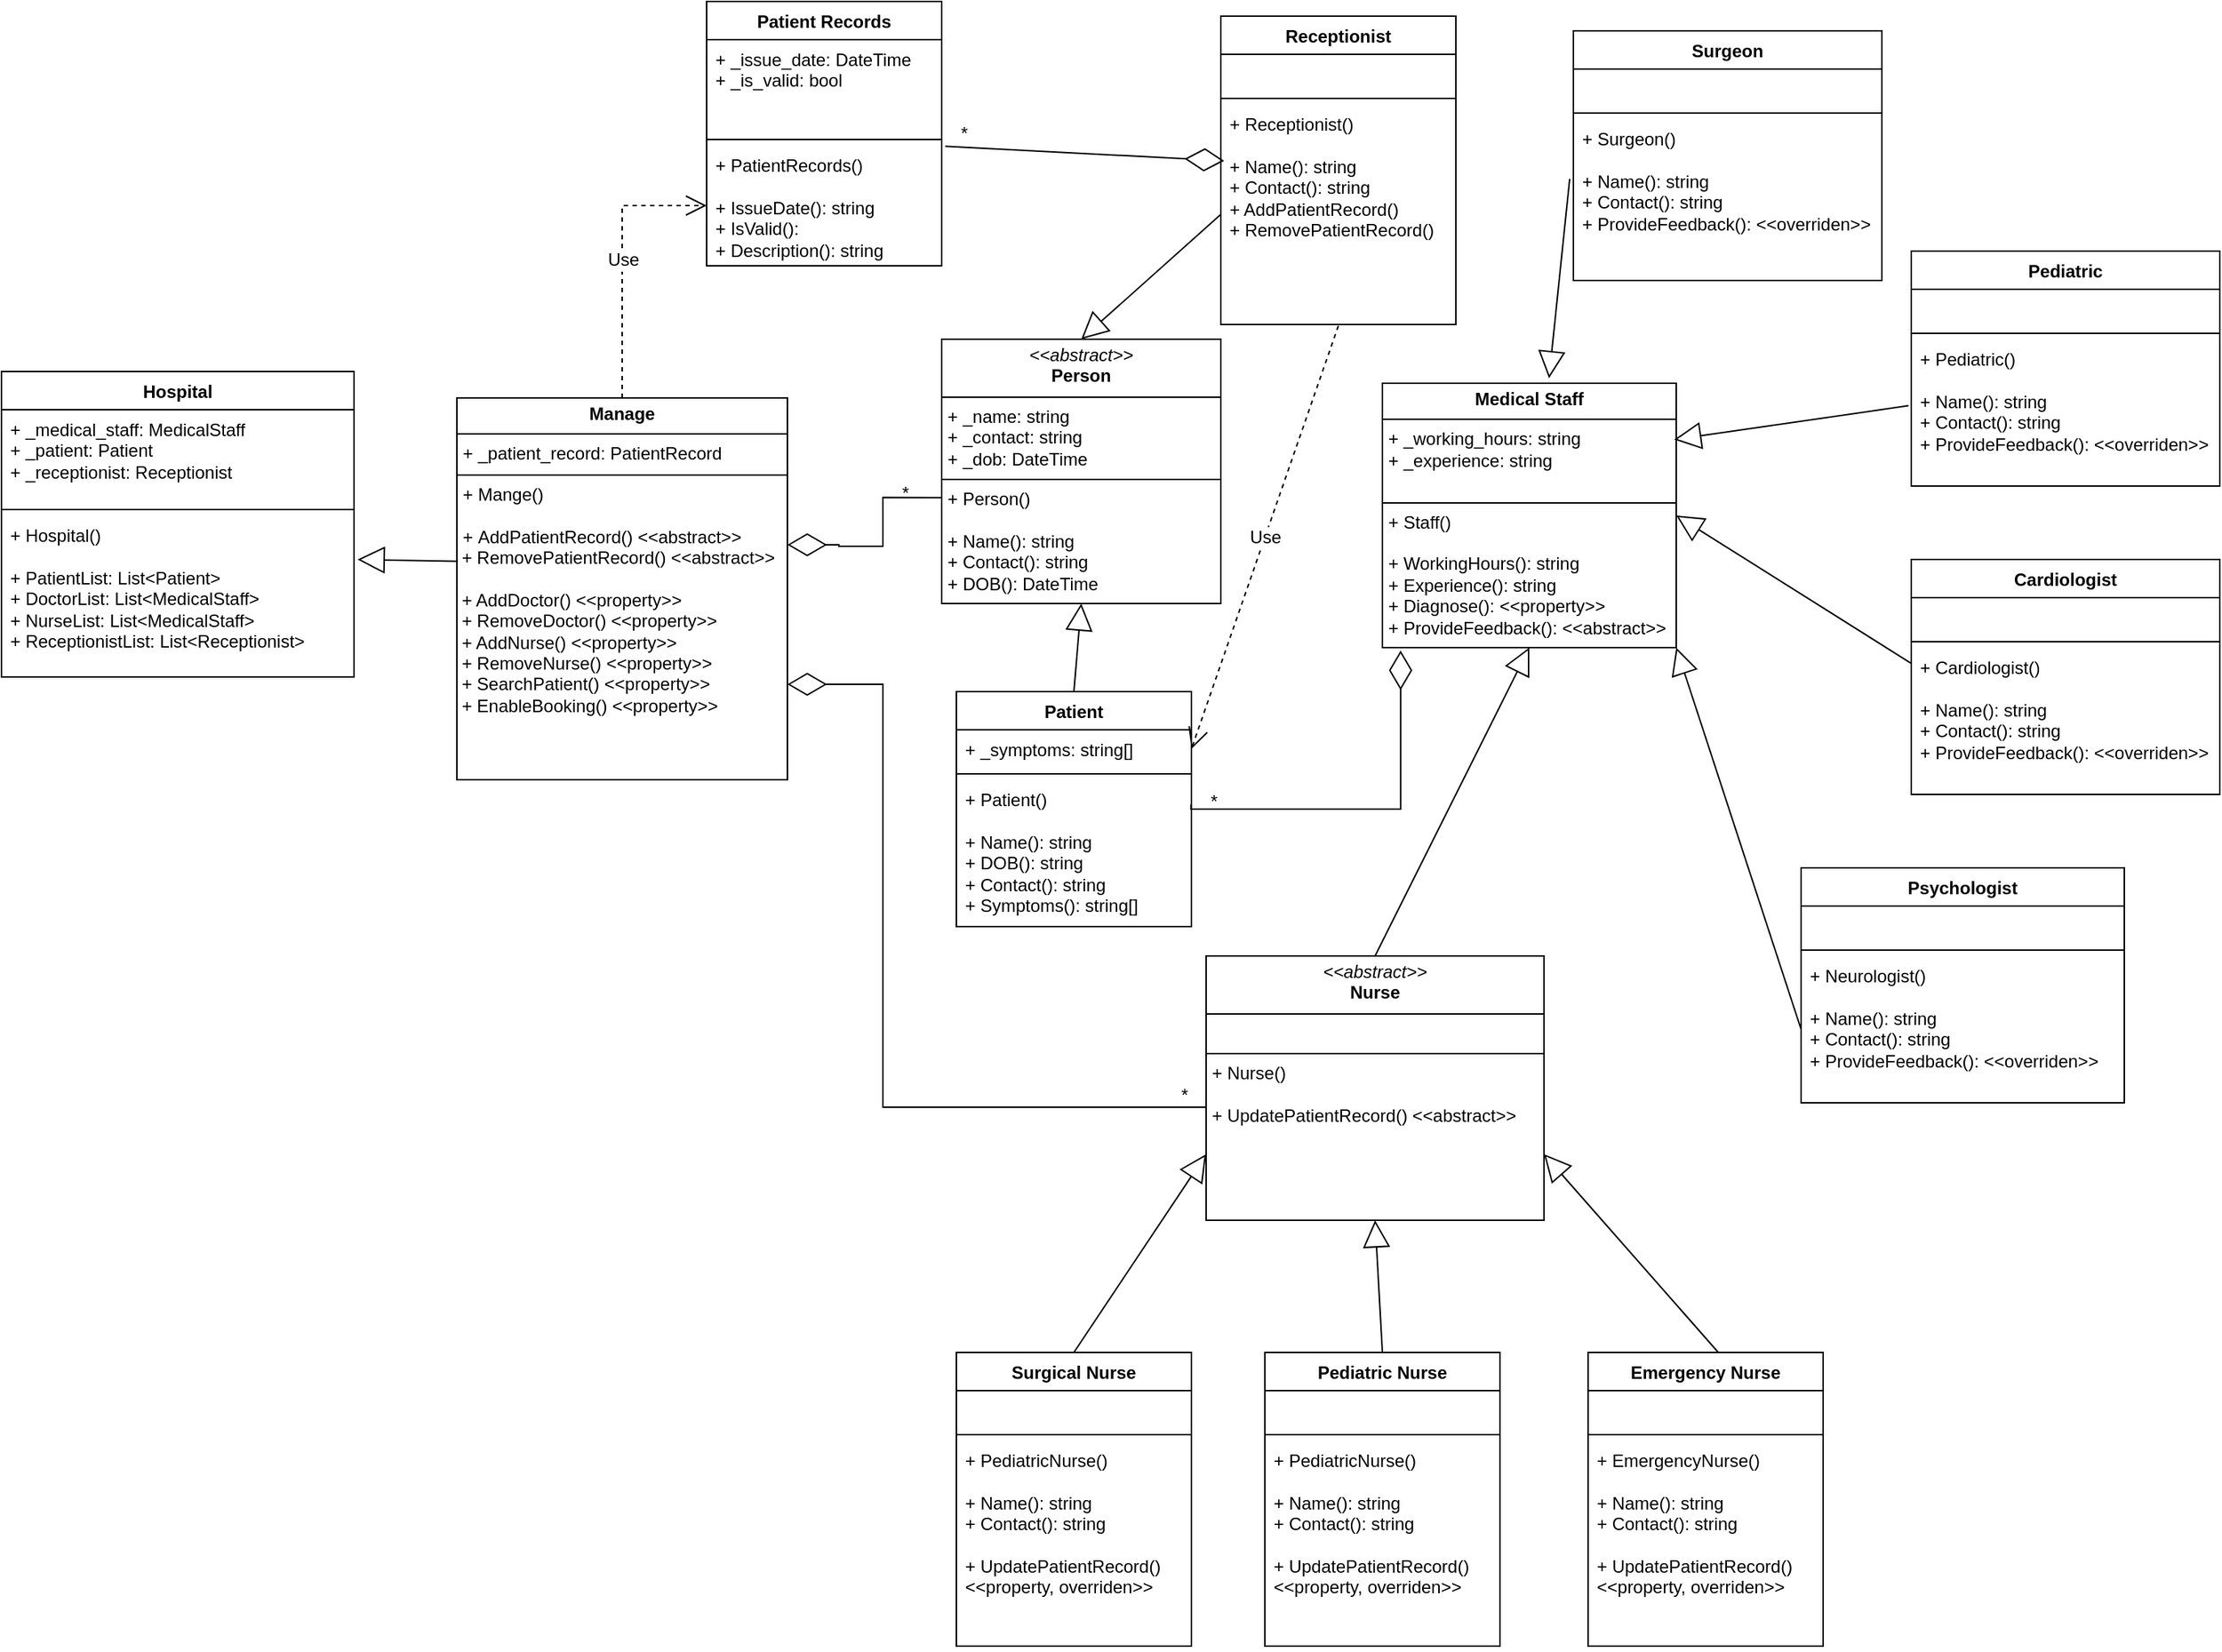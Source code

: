 <mxfile version="24.7.16">
  <diagram name="Page-1" id="nbv5a4ZadEdYSyP0BW78">
    <mxGraphModel dx="1313" dy="745" grid="1" gridSize="10" guides="1" tooltips="1" connect="1" arrows="1" fold="1" page="1" pageScale="1" pageWidth="850" pageHeight="1100" math="0" shadow="0">
      <root>
        <mxCell id="0" />
        <mxCell id="1" parent="0" />
        <mxCell id="kNnIyhSNZJ5QO92yVe2D-15" value="Hospital&lt;div&gt;&lt;br&gt;&lt;/div&gt;" style="swimlane;fontStyle=1;align=center;verticalAlign=top;childLayout=stackLayout;horizontal=1;startSize=26;horizontalStack=0;resizeParent=1;resizeParentMax=0;resizeLast=0;collapsible=1;marginBottom=0;whiteSpace=wrap;html=1;" parent="1" vertex="1">
          <mxGeometry x="50" y="252" width="240" height="208" as="geometry" />
        </mxCell>
        <mxCell id="kNnIyhSNZJ5QO92yVe2D-16" value="+ _medical_staff: MedicalStaff&lt;div&gt;+ _patient: Patient&lt;/div&gt;&lt;div&gt;+ _receptionist: Receptionist&lt;/div&gt;" style="text;strokeColor=none;fillColor=none;align=left;verticalAlign=top;spacingLeft=4;spacingRight=4;overflow=hidden;rotatable=0;points=[[0,0.5],[1,0.5]];portConstraint=eastwest;whiteSpace=wrap;html=1;" parent="kNnIyhSNZJ5QO92yVe2D-15" vertex="1">
          <mxGeometry y="26" width="240" height="64" as="geometry" />
        </mxCell>
        <mxCell id="kNnIyhSNZJ5QO92yVe2D-17" value="" style="line;strokeWidth=1;fillColor=none;align=left;verticalAlign=middle;spacingTop=-1;spacingLeft=3;spacingRight=3;rotatable=0;labelPosition=right;points=[];portConstraint=eastwest;strokeColor=inherit;" parent="kNnIyhSNZJ5QO92yVe2D-15" vertex="1">
          <mxGeometry y="90" width="240" height="8" as="geometry" />
        </mxCell>
        <mxCell id="kNnIyhSNZJ5QO92yVe2D-18" value="+ Hospital()&lt;div&gt;&lt;br&gt;&lt;/div&gt;&lt;div&gt;+ PatientList: List&amp;lt;Patient&amp;gt;&lt;/div&gt;&lt;div&gt;+ DoctorList: List&amp;lt;&lt;span style=&quot;background-color: initial;&quot;&gt;MedicalStaff&lt;/span&gt;&lt;span style=&quot;background-color: initial;&quot;&gt;&amp;gt;&lt;/span&gt;&lt;/div&gt;&lt;div&gt;+ NurseList: List&amp;lt;&lt;span style=&quot;background-color: initial;&quot;&gt;MedicalStaff&lt;/span&gt;&lt;span style=&quot;background-color: initial;&quot;&gt;&amp;gt;&lt;/span&gt;&lt;/div&gt;&lt;div&gt;+ ReceptionistList: List&amp;lt;Receptionist&amp;gt;&lt;/div&gt;&lt;div&gt;&lt;br&gt;&lt;/div&gt;" style="text;strokeColor=none;fillColor=none;align=left;verticalAlign=top;spacingLeft=4;spacingRight=4;overflow=hidden;rotatable=0;points=[[0,0.5],[1,0.5]];portConstraint=eastwest;whiteSpace=wrap;html=1;" parent="kNnIyhSNZJ5QO92yVe2D-15" vertex="1">
          <mxGeometry y="98" width="240" height="110" as="geometry" />
        </mxCell>
        <mxCell id="kNnIyhSNZJ5QO92yVe2D-19" value="Patient" style="swimlane;fontStyle=1;align=center;verticalAlign=top;childLayout=stackLayout;horizontal=1;startSize=26;horizontalStack=0;resizeParent=1;resizeParentMax=0;resizeLast=0;collapsible=1;marginBottom=0;whiteSpace=wrap;html=1;" parent="1" vertex="1">
          <mxGeometry x="700" y="470" width="160" height="160" as="geometry" />
        </mxCell>
        <mxCell id="kNnIyhSNZJ5QO92yVe2D-20" value="+ _symptoms: string[]" style="text;strokeColor=none;fillColor=none;align=left;verticalAlign=top;spacingLeft=4;spacingRight=4;overflow=hidden;rotatable=0;points=[[0,0.5],[1,0.5]];portConstraint=eastwest;whiteSpace=wrap;html=1;" parent="kNnIyhSNZJ5QO92yVe2D-19" vertex="1">
          <mxGeometry y="26" width="160" height="26" as="geometry" />
        </mxCell>
        <mxCell id="kNnIyhSNZJ5QO92yVe2D-21" value="" style="line;strokeWidth=1;fillColor=none;align=left;verticalAlign=middle;spacingTop=-1;spacingLeft=3;spacingRight=3;rotatable=0;labelPosition=right;points=[];portConstraint=eastwest;strokeColor=inherit;" parent="kNnIyhSNZJ5QO92yVe2D-19" vertex="1">
          <mxGeometry y="52" width="160" height="8" as="geometry" />
        </mxCell>
        <mxCell id="kNnIyhSNZJ5QO92yVe2D-22" value="+ Patient()&lt;div&gt;&lt;br&gt;&lt;/div&gt;&lt;div&gt;+ Name(): string&lt;/div&gt;&lt;div&gt;+ DOB(): string&lt;/div&gt;&lt;div&gt;+ Contact(): string&lt;/div&gt;&lt;div&gt;+ Symptoms(): string[]&lt;/div&gt;" style="text;strokeColor=none;fillColor=none;align=left;verticalAlign=top;spacingLeft=4;spacingRight=4;overflow=hidden;rotatable=0;points=[[0,0.5],[1,0.5]];portConstraint=eastwest;whiteSpace=wrap;html=1;" parent="kNnIyhSNZJ5QO92yVe2D-19" vertex="1">
          <mxGeometry y="60" width="160" height="100" as="geometry" />
        </mxCell>
        <mxCell id="kNnIyhSNZJ5QO92yVe2D-23" value="Psychologist" style="swimlane;fontStyle=1;align=center;verticalAlign=top;childLayout=stackLayout;horizontal=1;startSize=26;horizontalStack=0;resizeParent=1;resizeParentMax=0;resizeLast=0;collapsible=1;marginBottom=0;whiteSpace=wrap;html=1;" parent="1" vertex="1">
          <mxGeometry x="1275" y="590" width="220" height="160" as="geometry" />
        </mxCell>
        <mxCell id="kNnIyhSNZJ5QO92yVe2D-24" value="&amp;nbsp;" style="text;strokeColor=none;fillColor=none;align=left;verticalAlign=top;spacingLeft=4;spacingRight=4;overflow=hidden;rotatable=0;points=[[0,0.5],[1,0.5]];portConstraint=eastwest;whiteSpace=wrap;html=1;" parent="kNnIyhSNZJ5QO92yVe2D-23" vertex="1">
          <mxGeometry y="26" width="220" height="26" as="geometry" />
        </mxCell>
        <mxCell id="kNnIyhSNZJ5QO92yVe2D-25" value="" style="line;strokeWidth=1;fillColor=none;align=left;verticalAlign=middle;spacingTop=-1;spacingLeft=3;spacingRight=3;rotatable=0;labelPosition=right;points=[];portConstraint=eastwest;strokeColor=inherit;" parent="kNnIyhSNZJ5QO92yVe2D-23" vertex="1">
          <mxGeometry y="52" width="220" height="8" as="geometry" />
        </mxCell>
        <mxCell id="kNnIyhSNZJ5QO92yVe2D-26" value="+ Neurologist()&lt;div&gt;&lt;br&gt;&lt;div&gt;+ Name(): string&lt;/div&gt;&lt;div&gt;+ Contact(): string&lt;/div&gt;&lt;div&gt;&lt;div&gt;&lt;span style=&quot;background-color: initial;&quot;&gt;+ ProvideFeedback(): &amp;lt;&amp;lt;overriden&amp;gt;&amp;gt;&lt;/span&gt;&lt;/div&gt;&lt;/div&gt;&lt;/div&gt;" style="text;strokeColor=none;fillColor=none;align=left;verticalAlign=top;spacingLeft=4;spacingRight=4;overflow=hidden;rotatable=0;points=[[0,0.5],[1,0.5]];portConstraint=eastwest;whiteSpace=wrap;html=1;" parent="kNnIyhSNZJ5QO92yVe2D-23" vertex="1">
          <mxGeometry y="60" width="220" height="100" as="geometry" />
        </mxCell>
        <mxCell id="kNnIyhSNZJ5QO92yVe2D-27" value="Surgeon" style="swimlane;fontStyle=1;align=center;verticalAlign=top;childLayout=stackLayout;horizontal=1;startSize=26;horizontalStack=0;resizeParent=1;resizeParentMax=0;resizeLast=0;collapsible=1;marginBottom=0;whiteSpace=wrap;html=1;" parent="1" vertex="1">
          <mxGeometry x="1120" y="20" width="210" height="170" as="geometry" />
        </mxCell>
        <mxCell id="kNnIyhSNZJ5QO92yVe2D-28" value="&amp;nbsp;" style="text;strokeColor=none;fillColor=none;align=left;verticalAlign=top;spacingLeft=4;spacingRight=4;overflow=hidden;rotatable=0;points=[[0,0.5],[1,0.5]];portConstraint=eastwest;whiteSpace=wrap;html=1;" parent="kNnIyhSNZJ5QO92yVe2D-27" vertex="1">
          <mxGeometry y="26" width="210" height="26" as="geometry" />
        </mxCell>
        <mxCell id="kNnIyhSNZJ5QO92yVe2D-29" value="" style="line;strokeWidth=1;fillColor=none;align=left;verticalAlign=middle;spacingTop=-1;spacingLeft=3;spacingRight=3;rotatable=0;labelPosition=right;points=[];portConstraint=eastwest;strokeColor=inherit;" parent="kNnIyhSNZJ5QO92yVe2D-27" vertex="1">
          <mxGeometry y="52" width="210" height="8" as="geometry" />
        </mxCell>
        <mxCell id="kNnIyhSNZJ5QO92yVe2D-30" value="+ Surgeon()&lt;div&gt;&lt;br&gt;&lt;div&gt;+ Name(): string&lt;/div&gt;&lt;div&gt;+ Contact(): string&lt;/div&gt;&lt;div&gt;&lt;span style=&quot;background-color: initial;&quot;&gt;+ ProvideFeedback(): &amp;lt;&amp;lt;overriden&amp;gt;&amp;gt;&lt;/span&gt;&lt;br&gt;&lt;/div&gt;&lt;/div&gt;" style="text;strokeColor=none;fillColor=none;align=left;verticalAlign=top;spacingLeft=4;spacingRight=4;overflow=hidden;rotatable=0;points=[[0,0.5],[1,0.5]];portConstraint=eastwest;whiteSpace=wrap;html=1;" parent="kNnIyhSNZJ5QO92yVe2D-27" vertex="1">
          <mxGeometry y="60" width="210" height="110" as="geometry" />
        </mxCell>
        <mxCell id="kNnIyhSNZJ5QO92yVe2D-31" value="Surgical Nurse" style="swimlane;fontStyle=1;align=center;verticalAlign=top;childLayout=stackLayout;horizontal=1;startSize=26;horizontalStack=0;resizeParent=1;resizeParentMax=0;resizeLast=0;collapsible=1;marginBottom=0;whiteSpace=wrap;html=1;" parent="1" vertex="1">
          <mxGeometry x="700" y="920" width="160" height="200" as="geometry" />
        </mxCell>
        <mxCell id="kNnIyhSNZJ5QO92yVe2D-32" value="&amp;nbsp;" style="text;strokeColor=none;fillColor=none;align=left;verticalAlign=top;spacingLeft=4;spacingRight=4;overflow=hidden;rotatable=0;points=[[0,0.5],[1,0.5]];portConstraint=eastwest;whiteSpace=wrap;html=1;" parent="kNnIyhSNZJ5QO92yVe2D-31" vertex="1">
          <mxGeometry y="26" width="160" height="26" as="geometry" />
        </mxCell>
        <mxCell id="kNnIyhSNZJ5QO92yVe2D-33" value="" style="line;strokeWidth=1;fillColor=none;align=left;verticalAlign=middle;spacingTop=-1;spacingLeft=3;spacingRight=3;rotatable=0;labelPosition=right;points=[];portConstraint=eastwest;strokeColor=inherit;" parent="kNnIyhSNZJ5QO92yVe2D-31" vertex="1">
          <mxGeometry y="52" width="160" height="8" as="geometry" />
        </mxCell>
        <mxCell id="kNnIyhSNZJ5QO92yVe2D-34" value="+ PediatricNurse()&lt;div&gt;&lt;br&gt;&lt;/div&gt;&lt;div&gt;+ Name(): string&lt;/div&gt;&lt;div&gt;+ Contact(): string&lt;/div&gt;&lt;div&gt;&lt;br&gt;&lt;/div&gt;&lt;div&gt;&lt;span style=&quot;background-color: initial;&quot;&gt;+ UpdatePatientRecord() &amp;lt;&amp;lt;property, overriden&amp;gt;&amp;gt;&lt;/span&gt;&lt;/div&gt;" style="text;strokeColor=none;fillColor=none;align=left;verticalAlign=top;spacingLeft=4;spacingRight=4;overflow=hidden;rotatable=0;points=[[0,0.5],[1,0.5]];portConstraint=eastwest;whiteSpace=wrap;html=1;" parent="kNnIyhSNZJ5QO92yVe2D-31" vertex="1">
          <mxGeometry y="60" width="160" height="140" as="geometry" />
        </mxCell>
        <mxCell id="kNnIyhSNZJ5QO92yVe2D-35" value="Pediatric Nurse" style="swimlane;fontStyle=1;align=center;verticalAlign=top;childLayout=stackLayout;horizontal=1;startSize=26;horizontalStack=0;resizeParent=1;resizeParentMax=0;resizeLast=0;collapsible=1;marginBottom=0;whiteSpace=wrap;html=1;" parent="1" vertex="1">
          <mxGeometry x="910" y="920" width="160" height="200" as="geometry" />
        </mxCell>
        <mxCell id="kNnIyhSNZJ5QO92yVe2D-36" value="&amp;nbsp;" style="text;strokeColor=none;fillColor=none;align=left;verticalAlign=top;spacingLeft=4;spacingRight=4;overflow=hidden;rotatable=0;points=[[0,0.5],[1,0.5]];portConstraint=eastwest;whiteSpace=wrap;html=1;" parent="kNnIyhSNZJ5QO92yVe2D-35" vertex="1">
          <mxGeometry y="26" width="160" height="26" as="geometry" />
        </mxCell>
        <mxCell id="kNnIyhSNZJ5QO92yVe2D-37" value="" style="line;strokeWidth=1;fillColor=none;align=left;verticalAlign=middle;spacingTop=-1;spacingLeft=3;spacingRight=3;rotatable=0;labelPosition=right;points=[];portConstraint=eastwest;strokeColor=inherit;" parent="kNnIyhSNZJ5QO92yVe2D-35" vertex="1">
          <mxGeometry y="52" width="160" height="8" as="geometry" />
        </mxCell>
        <mxCell id="kNnIyhSNZJ5QO92yVe2D-38" value="+ PediatricNurse()&lt;div&gt;&lt;br&gt;&lt;/div&gt;&lt;div&gt;+ Name(): string&lt;/div&gt;&lt;div&gt;+ Contact(): string&lt;/div&gt;&lt;div&gt;&lt;br&gt;&lt;/div&gt;&lt;div&gt;+ UpdatePatientRecord()&lt;/div&gt;&lt;div&gt;&amp;lt;&amp;lt;property&lt;span style=&quot;background-color: initial;&quot;&gt;, overriden&lt;/span&gt;&lt;span style=&quot;background-color: initial;&quot;&gt;&amp;gt;&amp;gt;&lt;/span&gt;&lt;/div&gt;" style="text;strokeColor=none;fillColor=none;align=left;verticalAlign=top;spacingLeft=4;spacingRight=4;overflow=hidden;rotatable=0;points=[[0,0.5],[1,0.5]];portConstraint=eastwest;whiteSpace=wrap;html=1;" parent="kNnIyhSNZJ5QO92yVe2D-35" vertex="1">
          <mxGeometry y="60" width="160" height="140" as="geometry" />
        </mxCell>
        <mxCell id="kNnIyhSNZJ5QO92yVe2D-43" value="Cardiologist" style="swimlane;fontStyle=1;align=center;verticalAlign=top;childLayout=stackLayout;horizontal=1;startSize=26;horizontalStack=0;resizeParent=1;resizeParentMax=0;resizeLast=0;collapsible=1;marginBottom=0;whiteSpace=wrap;html=1;" parent="1" vertex="1">
          <mxGeometry x="1350" y="380" width="210" height="160" as="geometry" />
        </mxCell>
        <mxCell id="kNnIyhSNZJ5QO92yVe2D-44" value="&amp;nbsp;" style="text;strokeColor=none;fillColor=none;align=left;verticalAlign=top;spacingLeft=4;spacingRight=4;overflow=hidden;rotatable=0;points=[[0,0.5],[1,0.5]];portConstraint=eastwest;whiteSpace=wrap;html=1;" parent="kNnIyhSNZJ5QO92yVe2D-43" vertex="1">
          <mxGeometry y="26" width="210" height="26" as="geometry" />
        </mxCell>
        <mxCell id="kNnIyhSNZJ5QO92yVe2D-45" value="" style="line;strokeWidth=1;fillColor=none;align=left;verticalAlign=middle;spacingTop=-1;spacingLeft=3;spacingRight=3;rotatable=0;labelPosition=right;points=[];portConstraint=eastwest;strokeColor=inherit;" parent="kNnIyhSNZJ5QO92yVe2D-43" vertex="1">
          <mxGeometry y="52" width="210" height="8" as="geometry" />
        </mxCell>
        <mxCell id="kNnIyhSNZJ5QO92yVe2D-46" value="+ Cardiologist()&lt;div&gt;&lt;br&gt;&lt;div&gt;+ Name(): string&lt;/div&gt;&lt;div&gt;+ Contact(): string&lt;/div&gt;&lt;div&gt;&lt;span style=&quot;background-color: initial;&quot;&gt;+ ProvideFeedback(): &amp;lt;&amp;lt;overriden&amp;gt;&amp;gt;&lt;/span&gt;&lt;br&gt;&lt;/div&gt;&lt;/div&gt;" style="text;strokeColor=none;fillColor=none;align=left;verticalAlign=top;spacingLeft=4;spacingRight=4;overflow=hidden;rotatable=0;points=[[0,0.5],[1,0.5]];portConstraint=eastwest;whiteSpace=wrap;html=1;" parent="kNnIyhSNZJ5QO92yVe2D-43" vertex="1">
          <mxGeometry y="60" width="210" height="100" as="geometry" />
        </mxCell>
        <mxCell id="kNnIyhSNZJ5QO92yVe2D-47" value="Receptionist" style="swimlane;fontStyle=1;align=center;verticalAlign=top;childLayout=stackLayout;horizontal=1;startSize=26;horizontalStack=0;resizeParent=1;resizeParentMax=0;resizeLast=0;collapsible=1;marginBottom=0;whiteSpace=wrap;html=1;" parent="1" vertex="1">
          <mxGeometry x="880" y="10" width="160" height="210" as="geometry" />
        </mxCell>
        <mxCell id="kNnIyhSNZJ5QO92yVe2D-48" value="&amp;nbsp;" style="text;strokeColor=none;fillColor=none;align=left;verticalAlign=top;spacingLeft=4;spacingRight=4;overflow=hidden;rotatable=0;points=[[0,0.5],[1,0.5]];portConstraint=eastwest;whiteSpace=wrap;html=1;" parent="kNnIyhSNZJ5QO92yVe2D-47" vertex="1">
          <mxGeometry y="26" width="160" height="26" as="geometry" />
        </mxCell>
        <mxCell id="kNnIyhSNZJ5QO92yVe2D-49" value="" style="line;strokeWidth=1;fillColor=none;align=left;verticalAlign=middle;spacingTop=-1;spacingLeft=3;spacingRight=3;rotatable=0;labelPosition=right;points=[];portConstraint=eastwest;strokeColor=inherit;" parent="kNnIyhSNZJ5QO92yVe2D-47" vertex="1">
          <mxGeometry y="52" width="160" height="8" as="geometry" />
        </mxCell>
        <mxCell id="kNnIyhSNZJ5QO92yVe2D-50" value="+ Receptionist()&lt;div&gt;&lt;br&gt;&lt;/div&gt;&lt;div&gt;+ Name(): string&lt;/div&gt;&lt;div&gt;+ Contact(): string&lt;/div&gt;&lt;div&gt;&lt;span style=&quot;background-color: initial;&quot;&gt;+ AddPatientRecord()&lt;/span&gt;&lt;br&gt;&lt;/div&gt;&lt;div&gt;+ RemovePatientRecord()&lt;/div&gt;" style="text;strokeColor=none;fillColor=none;align=left;verticalAlign=top;spacingLeft=4;spacingRight=4;overflow=hidden;rotatable=0;points=[[0,0.5],[1,0.5]];portConstraint=eastwest;whiteSpace=wrap;html=1;" parent="kNnIyhSNZJ5QO92yVe2D-47" vertex="1">
          <mxGeometry y="60" width="160" height="150" as="geometry" />
        </mxCell>
        <mxCell id="kNnIyhSNZJ5QO92yVe2D-51" value="Pediatric" style="swimlane;fontStyle=1;align=center;verticalAlign=top;childLayout=stackLayout;horizontal=1;startSize=26;horizontalStack=0;resizeParent=1;resizeParentMax=0;resizeLast=0;collapsible=1;marginBottom=0;whiteSpace=wrap;html=1;" parent="1" vertex="1">
          <mxGeometry x="1350" y="170" width="210" height="160" as="geometry" />
        </mxCell>
        <mxCell id="kNnIyhSNZJ5QO92yVe2D-52" value="&amp;nbsp;" style="text;strokeColor=none;fillColor=none;align=left;verticalAlign=top;spacingLeft=4;spacingRight=4;overflow=hidden;rotatable=0;points=[[0,0.5],[1,0.5]];portConstraint=eastwest;whiteSpace=wrap;html=1;" parent="kNnIyhSNZJ5QO92yVe2D-51" vertex="1">
          <mxGeometry y="26" width="210" height="26" as="geometry" />
        </mxCell>
        <mxCell id="kNnIyhSNZJ5QO92yVe2D-53" value="" style="line;strokeWidth=1;fillColor=none;align=left;verticalAlign=middle;spacingTop=-1;spacingLeft=3;spacingRight=3;rotatable=0;labelPosition=right;points=[];portConstraint=eastwest;strokeColor=inherit;" parent="kNnIyhSNZJ5QO92yVe2D-51" vertex="1">
          <mxGeometry y="52" width="210" height="8" as="geometry" />
        </mxCell>
        <mxCell id="kNnIyhSNZJ5QO92yVe2D-54" value="+ Pediatric()&lt;div&gt;&lt;br&gt;&lt;div&gt;+ Name(): string&lt;/div&gt;&lt;div&gt;+ Contact(): string&lt;/div&gt;&lt;div&gt;&lt;div&gt;&lt;span style=&quot;background-color: initial;&quot;&gt;+ ProvideFeedback(): &amp;lt;&amp;lt;overriden&amp;gt;&amp;gt;&lt;/span&gt;&lt;br&gt;&lt;/div&gt;&lt;/div&gt;&lt;/div&gt;" style="text;strokeColor=none;fillColor=none;align=left;verticalAlign=top;spacingLeft=4;spacingRight=4;overflow=hidden;rotatable=0;points=[[0,0.5],[1,0.5]];portConstraint=eastwest;whiteSpace=wrap;html=1;" parent="kNnIyhSNZJ5QO92yVe2D-51" vertex="1">
          <mxGeometry y="60" width="210" height="100" as="geometry" />
        </mxCell>
        <mxCell id="kNnIyhSNZJ5QO92yVe2D-55" value="Patient Records" style="swimlane;fontStyle=1;align=center;verticalAlign=top;childLayout=stackLayout;horizontal=1;startSize=26;horizontalStack=0;resizeParent=1;resizeParentMax=0;resizeLast=0;collapsible=1;marginBottom=0;whiteSpace=wrap;html=1;" parent="1" vertex="1">
          <mxGeometry x="530" width="160" height="180" as="geometry" />
        </mxCell>
        <mxCell id="kNnIyhSNZJ5QO92yVe2D-56" value="+ _issue_date: DateTime&lt;div&gt;+ _is_valid: bool&lt;/div&gt;" style="text;strokeColor=none;fillColor=none;align=left;verticalAlign=top;spacingLeft=4;spacingRight=4;overflow=hidden;rotatable=0;points=[[0,0.5],[1,0.5]];portConstraint=eastwest;whiteSpace=wrap;html=1;" parent="kNnIyhSNZJ5QO92yVe2D-55" vertex="1">
          <mxGeometry y="26" width="160" height="64" as="geometry" />
        </mxCell>
        <mxCell id="kNnIyhSNZJ5QO92yVe2D-57" value="" style="line;strokeWidth=1;fillColor=none;align=left;verticalAlign=middle;spacingTop=-1;spacingLeft=3;spacingRight=3;rotatable=0;labelPosition=right;points=[];portConstraint=eastwest;strokeColor=inherit;" parent="kNnIyhSNZJ5QO92yVe2D-55" vertex="1">
          <mxGeometry y="90" width="160" height="8" as="geometry" />
        </mxCell>
        <mxCell id="kNnIyhSNZJ5QO92yVe2D-58" value="+ PatientRecords()&lt;div&gt;&lt;br&gt;&lt;div&gt;+ IssueDate(): string&lt;/div&gt;&lt;div&gt;+ IsValid():&lt;/div&gt;&lt;div&gt;+ Description(): string&lt;/div&gt;&lt;/div&gt;" style="text;strokeColor=none;fillColor=none;align=left;verticalAlign=top;spacingLeft=4;spacingRight=4;overflow=hidden;rotatable=0;points=[[0,0.5],[1,0.5]];portConstraint=eastwest;whiteSpace=wrap;html=1;" parent="kNnIyhSNZJ5QO92yVe2D-55" vertex="1">
          <mxGeometry y="98" width="160" height="82" as="geometry" />
        </mxCell>
        <mxCell id="kNnIyhSNZJ5QO92yVe2D-59" value="Emergency Nurse" style="swimlane;fontStyle=1;align=center;verticalAlign=top;childLayout=stackLayout;horizontal=1;startSize=26;horizontalStack=0;resizeParent=1;resizeParentMax=0;resizeLast=0;collapsible=1;marginBottom=0;whiteSpace=wrap;html=1;" parent="1" vertex="1">
          <mxGeometry x="1130" y="920" width="160" height="200" as="geometry" />
        </mxCell>
        <mxCell id="kNnIyhSNZJ5QO92yVe2D-60" value="&amp;nbsp;" style="text;strokeColor=none;fillColor=none;align=left;verticalAlign=top;spacingLeft=4;spacingRight=4;overflow=hidden;rotatable=0;points=[[0,0.5],[1,0.5]];portConstraint=eastwest;whiteSpace=wrap;html=1;" parent="kNnIyhSNZJ5QO92yVe2D-59" vertex="1">
          <mxGeometry y="26" width="160" height="26" as="geometry" />
        </mxCell>
        <mxCell id="kNnIyhSNZJ5QO92yVe2D-61" value="" style="line;strokeWidth=1;fillColor=none;align=left;verticalAlign=middle;spacingTop=-1;spacingLeft=3;spacingRight=3;rotatable=0;labelPosition=right;points=[];portConstraint=eastwest;strokeColor=inherit;" parent="kNnIyhSNZJ5QO92yVe2D-59" vertex="1">
          <mxGeometry y="52" width="160" height="8" as="geometry" />
        </mxCell>
        <mxCell id="kNnIyhSNZJ5QO92yVe2D-62" value="+ EmergencyNurse()&lt;div&gt;&lt;br&gt;&lt;/div&gt;&lt;div&gt;+ Name(): string&lt;/div&gt;&lt;div&gt;+ Contact(): string&lt;/div&gt;&lt;div&gt;&lt;br&gt;&lt;/div&gt;&lt;div&gt;+ UpdatePatientRecord()&lt;/div&gt;&lt;div&gt;&amp;lt;&amp;lt;property&lt;span style=&quot;background-color: initial;&quot;&gt;, overriden&lt;/span&gt;&lt;span style=&quot;background-color: initial;&quot;&gt;&amp;gt;&amp;gt;&lt;/span&gt;&lt;/div&gt;" style="text;strokeColor=none;fillColor=none;align=left;verticalAlign=top;spacingLeft=4;spacingRight=4;overflow=hidden;rotatable=0;points=[[0,0.5],[1,0.5]];portConstraint=eastwest;whiteSpace=wrap;html=1;" parent="kNnIyhSNZJ5QO92yVe2D-59" vertex="1">
          <mxGeometry y="60" width="160" height="140" as="geometry" />
        </mxCell>
        <mxCell id="kNnIyhSNZJ5QO92yVe2D-70" value="" style="endArrow=block;endSize=16;endFill=0;html=1;rounded=0;entryX=0;entryY=0.75;entryDx=0;entryDy=0;exitX=0.5;exitY=0;exitDx=0;exitDy=0;" parent="1" source="kNnIyhSNZJ5QO92yVe2D-31" target="kNnIyhSNZJ5QO92yVe2D-76" edge="1">
          <mxGeometry x="-0.143" y="-50" width="160" relative="1" as="geometry">
            <mxPoint x="699.41" y="893" as="sourcePoint" />
            <mxPoint x="830" y="780" as="targetPoint" />
            <mxPoint y="-1" as="offset" />
          </mxGeometry>
        </mxCell>
        <mxCell id="kNnIyhSNZJ5QO92yVe2D-71" value="" style="endArrow=block;endSize=16;endFill=0;html=1;rounded=0;entryX=0.5;entryY=1;entryDx=0;entryDy=0;exitX=0.5;exitY=0;exitDx=0;exitDy=0;" parent="1" source="kNnIyhSNZJ5QO92yVe2D-35" target="kNnIyhSNZJ5QO92yVe2D-76" edge="1">
          <mxGeometry width="160" relative="1" as="geometry">
            <mxPoint x="910" y="900" as="sourcePoint" />
            <mxPoint x="915" y="814.004" as="targetPoint" />
          </mxGeometry>
        </mxCell>
        <mxCell id="kNnIyhSNZJ5QO92yVe2D-73" value="" style="endArrow=block;endSize=16;endFill=0;html=1;rounded=0;entryX=1;entryY=0.75;entryDx=0;entryDy=0;exitX=0.554;exitY=0;exitDx=0;exitDy=0;exitPerimeter=0;" parent="1" source="kNnIyhSNZJ5QO92yVe2D-59" target="kNnIyhSNZJ5QO92yVe2D-76" edge="1">
          <mxGeometry width="160" relative="1" as="geometry">
            <mxPoint x="1129.41" y="906" as="sourcePoint" />
            <mxPoint x="1000" y="797" as="targetPoint" />
          </mxGeometry>
        </mxCell>
        <mxCell id="kNnIyhSNZJ5QO92yVe2D-76" value="&lt;p style=&quot;margin:0px;margin-top:4px;text-align:center;&quot;&gt;&lt;i&gt;&amp;lt;&amp;lt;abstract&amp;gt;&amp;gt;&lt;/i&gt;&lt;br&gt;&lt;b&gt;Nurse&lt;/b&gt;&lt;/p&gt;&lt;hr size=&quot;1&quot; style=&quot;border-style:solid;&quot;&gt;&lt;p style=&quot;margin:0px;margin-left:4px;&quot;&gt;&amp;nbsp;&lt;/p&gt;&lt;hr size=&quot;1&quot; style=&quot;border-style:solid;&quot;&gt;&lt;p style=&quot;margin:0px;margin-left:4px;&quot;&gt;+ Nurse()&lt;/p&gt;&lt;p style=&quot;margin:0px;margin-left:4px;&quot;&gt;&lt;br&gt;&lt;/p&gt;&lt;p style=&quot;margin:0px;margin-left:4px;&quot;&gt;+ UpdatePatientRecord() &amp;lt;&amp;lt;abstract&amp;gt;&amp;gt;&lt;/p&gt;&lt;p style=&quot;margin:0px;margin-left:4px;&quot;&gt;&lt;br&gt;&lt;/p&gt;" style="verticalAlign=top;align=left;overflow=fill;html=1;whiteSpace=wrap;" parent="1" vertex="1">
          <mxGeometry x="870" y="650" width="230" height="180" as="geometry" />
        </mxCell>
        <mxCell id="kNnIyhSNZJ5QO92yVe2D-77" value="&lt;p style=&quot;margin:0px;margin-top:4px;text-align:center;&quot;&gt;&lt;b&gt;Manage&lt;/b&gt;&lt;/p&gt;&lt;hr size=&quot;1&quot; style=&quot;border-style:solid;&quot;&gt;&lt;p style=&quot;margin:0px;margin-left:4px;&quot;&gt;+ _patient_record: PatientRecord&lt;/p&gt;&lt;hr size=&quot;1&quot; style=&quot;border-style:solid;&quot;&gt;&lt;p style=&quot;margin:0px;margin-left:4px;&quot;&gt;+ Mange()&lt;/p&gt;&lt;p style=&quot;margin:0px;margin-left:4px;&quot;&gt;&lt;br&gt;&lt;/p&gt;&lt;p style=&quot;margin:0px;margin-left:4px;&quot;&gt;+&amp;nbsp;&lt;span style=&quot;background-color: initial;&quot;&gt;AddPatient&lt;/span&gt;&lt;span style=&quot;background-color: initial;&quot;&gt;Record&lt;/span&gt;&lt;span style=&quot;background-color: initial;&quot;&gt;() &amp;lt;&amp;lt;&lt;/span&gt;abstract&lt;span style=&quot;background-color: initial;&quot;&gt;&amp;gt;&amp;gt;&lt;/span&gt;&lt;/p&gt;&lt;div&gt;&amp;nbsp;+ RemovePatient&lt;span style=&quot;background-color: initial;&quot;&gt;Record&lt;/span&gt;&lt;span style=&quot;background-color: initial;&quot;&gt;()&amp;nbsp;&lt;/span&gt;&lt;span style=&quot;background-color: initial;&quot;&gt;&amp;lt;&amp;lt;&lt;/span&gt;abstract&lt;span style=&quot;background-color: initial;&quot;&gt;&amp;gt;&amp;gt;&lt;/span&gt;&lt;/div&gt;&lt;div&gt;&lt;div&gt;&lt;br&gt;&lt;/div&gt;&lt;/div&gt;&lt;div&gt;&amp;nbsp;+ AddDoctor()&amp;nbsp;&lt;span style=&quot;background-color: initial;&quot;&gt;&amp;lt;&amp;lt;property&amp;gt;&amp;gt;&lt;/span&gt;&lt;/div&gt;&lt;div&gt;&amp;nbsp;+ RemoveDoctor()&amp;nbsp;&lt;span style=&quot;background-color: initial;&quot;&gt;&amp;lt;&amp;lt;property&amp;gt;&amp;gt;&lt;/span&gt;&lt;/div&gt;&lt;div&gt;&amp;nbsp;+ AddNurse()&amp;nbsp;&lt;span style=&quot;background-color: initial;&quot;&gt;&amp;lt;&amp;lt;property&amp;gt;&amp;gt;&lt;/span&gt;&lt;/div&gt;&lt;div&gt;&amp;nbsp;+ RemoveNurse()&amp;nbsp;&lt;span style=&quot;background-color: initial;&quot;&gt;&amp;lt;&amp;lt;property&amp;gt;&amp;gt;&lt;/span&gt;&lt;/div&gt;&lt;div&gt;&amp;nbsp;+ SearchPatient()&amp;nbsp;&lt;span style=&quot;background-color: initial;&quot;&gt;&amp;lt;&amp;lt;property&amp;gt;&amp;gt;&lt;/span&gt;&lt;/div&gt;&lt;div&gt;&amp;nbsp;+ EnableBooking()&amp;nbsp;&lt;span style=&quot;background-color: initial;&quot;&gt;&amp;lt;&amp;lt;property&amp;gt;&amp;gt;&lt;/span&gt;&lt;/div&gt;" style="verticalAlign=top;align=left;overflow=fill;html=1;whiteSpace=wrap;" parent="1" vertex="1">
          <mxGeometry x="360" y="270" width="225" height="260" as="geometry" />
        </mxCell>
        <mxCell id="kNnIyhSNZJ5QO92yVe2D-79" value="&lt;p style=&quot;margin:0px;margin-top:4px;text-align:center;&quot;&gt;&lt;i&gt;&amp;lt;&amp;lt;abstract&amp;gt;&amp;gt;&lt;/i&gt;&lt;br&gt;&lt;b&gt;Person&lt;/b&gt;&lt;/p&gt;&lt;hr size=&quot;1&quot; style=&quot;border-style:solid;&quot;&gt;&lt;p style=&quot;margin:0px;margin-left:4px;&quot;&gt;+ _name: string&lt;/p&gt;&lt;p style=&quot;margin:0px;margin-left:4px;&quot;&gt;+ _contact: string&lt;/p&gt;&lt;p style=&quot;margin:0px;margin-left:4px;&quot;&gt;+ _dob: DateTime&lt;/p&gt;&lt;hr size=&quot;1&quot; style=&quot;border-style:solid;&quot;&gt;&lt;p style=&quot;margin:0px;margin-left:4px;&quot;&gt;+ Person()&lt;/p&gt;&lt;p style=&quot;margin:0px;margin-left:4px;&quot;&gt;&lt;br&gt;&lt;/p&gt;&lt;p style=&quot;margin:0px;margin-left:4px;&quot;&gt;+ Name(): string&lt;/p&gt;&lt;p style=&quot;margin:0px;margin-left:4px;&quot;&gt;+ Contact(): string&lt;/p&gt;&lt;p style=&quot;margin:0px;margin-left:4px;&quot;&gt;+ DOB(): DateTime&lt;/p&gt;" style="verticalAlign=top;align=left;overflow=fill;html=1;whiteSpace=wrap;" parent="1" vertex="1">
          <mxGeometry x="690" y="230" width="190" height="180" as="geometry" />
        </mxCell>
        <mxCell id="kNnIyhSNZJ5QO92yVe2D-80" value="&lt;p style=&quot;margin:0px;margin-top:4px;text-align:center;&quot;&gt;&lt;b&gt;Medical Staff&lt;/b&gt;&lt;/p&gt;&lt;hr size=&quot;1&quot; style=&quot;border-style:solid;&quot;&gt;&lt;p style=&quot;margin:0px;margin-left:4px;&quot;&gt;+ _working_hours: string&lt;/p&gt;&lt;p style=&quot;margin:0px;margin-left:4px;&quot;&gt;+ _experience: string&lt;/p&gt;&lt;p style=&quot;margin:0px;margin-left:4px;&quot;&gt;&lt;br&gt;&lt;/p&gt;&lt;hr size=&quot;1&quot; style=&quot;border-style:solid;&quot;&gt;&lt;p style=&quot;margin:0px;margin-left:4px;&quot;&gt;+ Staff()&lt;/p&gt;&lt;p style=&quot;margin:0px;margin-left:4px;&quot;&gt;&lt;br&gt;&lt;/p&gt;&lt;p style=&quot;margin:0px;margin-left:4px;&quot;&gt;+ WorkingHours(): string&lt;/p&gt;&lt;p style=&quot;margin:0px;margin-left:4px;&quot;&gt;+ Experience(): string&lt;/p&gt;&lt;p style=&quot;margin:0px;margin-left:4px;&quot;&gt;+ Diagnose(): &amp;lt;&amp;lt;property&amp;gt;&amp;gt;&lt;/p&gt;&lt;p style=&quot;margin:0px;margin-left:4px;&quot;&gt;+ ProvideFeedback(): &amp;lt;&amp;lt;abstract&amp;gt;&amp;gt;&lt;/p&gt;" style="verticalAlign=top;align=left;overflow=fill;html=1;whiteSpace=wrap;" parent="1" vertex="1">
          <mxGeometry x="990" y="260" width="200" height="180" as="geometry" />
        </mxCell>
        <mxCell id="kNnIyhSNZJ5QO92yVe2D-83" value="" style="endArrow=block;endSize=16;endFill=0;html=1;rounded=0;entryX=0.567;entryY=-0.019;entryDx=0;entryDy=0;exitX=-0.012;exitY=0.371;exitDx=0;exitDy=0;exitPerimeter=0;entryPerimeter=0;" parent="1" source="kNnIyhSNZJ5QO92yVe2D-30" target="kNnIyhSNZJ5QO92yVe2D-80" edge="1">
          <mxGeometry width="160" relative="1" as="geometry">
            <mxPoint x="1010" y="250" as="sourcePoint" />
            <mxPoint x="1170" y="250" as="targetPoint" />
          </mxGeometry>
        </mxCell>
        <mxCell id="kNnIyhSNZJ5QO92yVe2D-84" value="" style="endArrow=block;endSize=16;endFill=0;html=1;rounded=0;entryX=0.993;entryY=0.213;entryDx=0;entryDy=0;exitX=-0.009;exitY=0.453;exitDx=0;exitDy=0;exitPerimeter=0;entryPerimeter=0;" parent="1" source="kNnIyhSNZJ5QO92yVe2D-54" target="kNnIyhSNZJ5QO92yVe2D-80" edge="1">
          <mxGeometry width="160" relative="1" as="geometry">
            <mxPoint x="1249" y="286" as="sourcePoint" />
            <mxPoint x="1171" y="404" as="targetPoint" />
          </mxGeometry>
        </mxCell>
        <mxCell id="kNnIyhSNZJ5QO92yVe2D-85" value="" style="endArrow=block;endSize=16;endFill=0;html=1;rounded=0;entryX=1;entryY=0.5;entryDx=0;entryDy=0;exitX=0.001;exitY=0.109;exitDx=0;exitDy=0;exitPerimeter=0;" parent="1" source="kNnIyhSNZJ5QO92yVe2D-46" target="kNnIyhSNZJ5QO92yVe2D-80" edge="1">
          <mxGeometry width="160" relative="1" as="geometry">
            <mxPoint x="1380" y="348.5" as="sourcePoint" />
            <mxPoint x="1110" y="421.5" as="targetPoint" />
          </mxGeometry>
        </mxCell>
        <mxCell id="kNnIyhSNZJ5QO92yVe2D-86" value="" style="endArrow=block;endSize=16;endFill=0;html=1;rounded=0;entryX=1;entryY=1;entryDx=0;entryDy=0;exitX=0;exitY=0.5;exitDx=0;exitDy=0;" parent="1" source="kNnIyhSNZJ5QO92yVe2D-26" target="kNnIyhSNZJ5QO92yVe2D-80" edge="1">
          <mxGeometry width="160" relative="1" as="geometry">
            <mxPoint x="1440" y="520" as="sourcePoint" />
            <mxPoint x="1091" y="450" as="targetPoint" />
          </mxGeometry>
        </mxCell>
        <mxCell id="kNnIyhSNZJ5QO92yVe2D-87" value="" style="endArrow=block;endSize=16;endFill=0;html=1;rounded=0;entryX=0.5;entryY=1;entryDx=0;entryDy=0;exitX=0.5;exitY=0;exitDx=0;exitDy=0;" parent="1" source="kNnIyhSNZJ5QO92yVe2D-19" target="kNnIyhSNZJ5QO92yVe2D-79" edge="1">
          <mxGeometry width="160" relative="1" as="geometry">
            <mxPoint x="819" y="239" as="sourcePoint" />
            <mxPoint x="740" y="241" as="targetPoint" />
          </mxGeometry>
        </mxCell>
        <mxCell id="kNnIyhSNZJ5QO92yVe2D-88" value="" style="endArrow=block;endSize=16;endFill=0;html=1;rounded=0;entryX=1.01;entryY=0.273;entryDx=0;entryDy=0;exitX=0.003;exitY=0.428;exitDx=0;exitDy=0;exitPerimeter=0;entryPerimeter=0;" parent="1" source="kNnIyhSNZJ5QO92yVe2D-77" target="kNnIyhSNZJ5QO92yVe2D-18" edge="1">
          <mxGeometry width="160" relative="1" as="geometry">
            <mxPoint x="425" y="140" as="sourcePoint" />
            <mxPoint x="427" y="239" as="targetPoint" />
          </mxGeometry>
        </mxCell>
        <mxCell id="kNnIyhSNZJ5QO92yVe2D-91" value="" style="endArrow=block;endSize=16;endFill=0;html=1;rounded=0;entryX=0.5;entryY=1;entryDx=0;entryDy=0;exitX=0.5;exitY=0;exitDx=0;exitDy=0;" parent="1" source="kNnIyhSNZJ5QO92yVe2D-76" target="kNnIyhSNZJ5QO92yVe2D-80" edge="1">
          <mxGeometry width="160" relative="1" as="geometry">
            <mxPoint x="680" y="520" as="sourcePoint" />
            <mxPoint x="840" y="520" as="targetPoint" />
          </mxGeometry>
        </mxCell>
        <mxCell id="lLi3RAJaF4VqPXo-S-EF-1" value="" style="endArrow=block;endSize=16;endFill=0;html=1;rounded=0;fontSize=12;curved=1;entryX=0.5;entryY=0;entryDx=0;entryDy=0;exitX=0;exitY=0.5;exitDx=0;exitDy=0;" parent="1" source="kNnIyhSNZJ5QO92yVe2D-50" target="kNnIyhSNZJ5QO92yVe2D-79" edge="1">
          <mxGeometry width="160" relative="1" as="geometry">
            <mxPoint x="630" y="150" as="sourcePoint" />
            <mxPoint x="790" y="150" as="targetPoint" />
          </mxGeometry>
        </mxCell>
        <mxCell id="lLi3RAJaF4VqPXo-S-EF-7" value="Use" style="endArrow=open;endSize=12;dashed=1;html=1;rounded=0;fontSize=12;curved=1;exitX=0.5;exitY=1.006;exitDx=0;exitDy=0;exitPerimeter=0;entryX=1;entryY=0.5;entryDx=0;entryDy=0;" parent="1" source="kNnIyhSNZJ5QO92yVe2D-50" target="kNnIyhSNZJ5QO92yVe2D-20" edge="1">
          <mxGeometry width="160" relative="1" as="geometry">
            <mxPoint x="710" y="340" as="sourcePoint" />
            <mxPoint x="900" y="510" as="targetPoint" />
          </mxGeometry>
        </mxCell>
        <mxCell id="lLi3RAJaF4VqPXo-S-EF-9" value="" style="endArrow=diamondThin;endFill=0;endSize=24;html=1;rounded=0;fontSize=12;entryX=1;entryY=0.75;entryDx=0;entryDy=0;exitX=0;exitY=0.5;exitDx=0;exitDy=0;edgeStyle=orthogonalEdgeStyle;" parent="1" source="kNnIyhSNZJ5QO92yVe2D-76" target="kNnIyhSNZJ5QO92yVe2D-77" edge="1">
          <mxGeometry width="160" relative="1" as="geometry">
            <mxPoint x="710" y="690" as="sourcePoint" />
            <mxPoint x="870" y="690" as="targetPoint" />
            <Array as="points">
              <mxPoint x="650" y="753" />
              <mxPoint x="650" y="465" />
            </Array>
          </mxGeometry>
        </mxCell>
        <mxCell id="lLi3RAJaF4VqPXo-S-EF-13" value="" style="endArrow=diamondThin;endFill=0;endSize=24;html=1;rounded=0;fontSize=12;entryX=1;entryY=0.75;entryDx=0;entryDy=0;exitX=0.002;exitY=0.599;exitDx=0;exitDy=0;edgeStyle=orthogonalEdgeStyle;exitPerimeter=0;" parent="1" source="kNnIyhSNZJ5QO92yVe2D-79" edge="1">
          <mxGeometry width="160" relative="1" as="geometry">
            <mxPoint x="915" y="710.95" as="sourcePoint" />
            <mxPoint x="585" y="370.95" as="targetPoint" />
            <Array as="points">
              <mxPoint x="650" y="371" />
              <mxPoint x="620" y="371" />
              <mxPoint x="620" y="370" />
              <mxPoint x="585" y="370" />
            </Array>
          </mxGeometry>
        </mxCell>
        <mxCell id="lLi3RAJaF4VqPXo-S-EF-16" value="Use" style="endArrow=open;endSize=12;dashed=1;html=1;rounded=0;fontSize=12;exitX=0.5;exitY=0;exitDx=0;exitDy=0;entryX=0;entryY=0.5;entryDx=0;entryDy=0;edgeStyle=orthogonalEdgeStyle;" parent="1" source="kNnIyhSNZJ5QO92yVe2D-77" target="kNnIyhSNZJ5QO92yVe2D-58" edge="1">
          <mxGeometry width="160" relative="1" as="geometry">
            <mxPoint x="380" y="200" as="sourcePoint" />
            <mxPoint x="540" y="200" as="targetPoint" />
          </mxGeometry>
        </mxCell>
        <mxCell id="lLi3RAJaF4VqPXo-S-EF-18" value="" style="endArrow=diamondThin;endFill=0;endSize=24;html=1;rounded=0;fontSize=12;curved=1;entryX=0.014;entryY=0.257;entryDx=0;entryDy=0;entryPerimeter=0;exitX=1.015;exitY=0.007;exitDx=0;exitDy=0;exitPerimeter=0;" parent="1" source="kNnIyhSNZJ5QO92yVe2D-58" target="kNnIyhSNZJ5QO92yVe2D-50" edge="1">
          <mxGeometry width="160" relative="1" as="geometry">
            <mxPoint x="750" y="109" as="sourcePoint" />
            <mxPoint x="900" y="130" as="targetPoint" />
          </mxGeometry>
        </mxCell>
        <mxCell id="J8n-yBxIxczsUlnExXDL-88" value="" style="endArrow=diamondThin;endFill=0;endSize=24;html=1;rounded=0;entryX=0.062;entryY=1.011;entryDx=0;entryDy=0;exitX=0.998;exitY=0.167;exitDx=0;exitDy=0;exitPerimeter=0;edgeStyle=elbowEdgeStyle;elbow=vertical;entryPerimeter=0;" parent="1" source="kNnIyhSNZJ5QO92yVe2D-22" edge="1">
          <mxGeometry width="160" relative="1" as="geometry">
            <mxPoint x="780" y="440" as="sourcePoint" />
            <mxPoint x="1002.4" y="441.98" as="targetPoint" />
            <Array as="points">
              <mxPoint x="930" y="550" />
            </Array>
          </mxGeometry>
        </mxCell>
        <mxCell id="J8n-yBxIxczsUlnExXDL-90" value="*" style="text;html=1;align=center;verticalAlign=middle;resizable=0;points=[];autosize=1;strokeColor=none;fillColor=none;" parent="1" vertex="1">
          <mxGeometry x="840" y="730" width="30" height="30" as="geometry" />
        </mxCell>
        <mxCell id="J8n-yBxIxczsUlnExXDL-93" value="*" style="text;html=1;align=center;verticalAlign=middle;resizable=0;points=[];autosize=1;strokeColor=none;fillColor=none;" parent="1" vertex="1">
          <mxGeometry x="650" y="320" width="30" height="30" as="geometry" />
        </mxCell>
        <mxCell id="J8n-yBxIxczsUlnExXDL-94" value="*" style="text;html=1;align=center;verticalAlign=middle;resizable=0;points=[];autosize=1;strokeColor=none;fillColor=none;" parent="1" vertex="1">
          <mxGeometry x="860" y="530" width="30" height="30" as="geometry" />
        </mxCell>
        <mxCell id="J8n-yBxIxczsUlnExXDL-95" value="*" style="text;html=1;align=center;verticalAlign=middle;resizable=0;points=[];autosize=1;strokeColor=none;fillColor=none;" parent="1" vertex="1">
          <mxGeometry x="690" y="75" width="30" height="30" as="geometry" />
        </mxCell>
      </root>
    </mxGraphModel>
  </diagram>
</mxfile>
